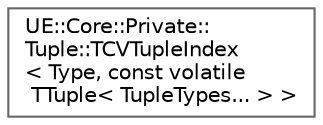 digraph "Graphical Class Hierarchy"
{
 // INTERACTIVE_SVG=YES
 // LATEX_PDF_SIZE
  bgcolor="transparent";
  edge [fontname=Helvetica,fontsize=10,labelfontname=Helvetica,labelfontsize=10];
  node [fontname=Helvetica,fontsize=10,shape=box,height=0.2,width=0.4];
  rankdir="LR";
  Node0 [id="Node000000",label="UE::Core::Private::\lTuple::TCVTupleIndex\l\< Type, const volatile\l TTuple\< TupleTypes... \> \>",height=0.2,width=0.4,color="grey40", fillcolor="white", style="filled",URL="$d7/d3b/structUE_1_1Core_1_1Private_1_1Tuple_1_1TCVTupleIndex_3_01Type_00_01const_01volatile_01TTuple_3_01TupleTypes_8_8_8_01_4_01_4.html",tooltip=" "];
}
